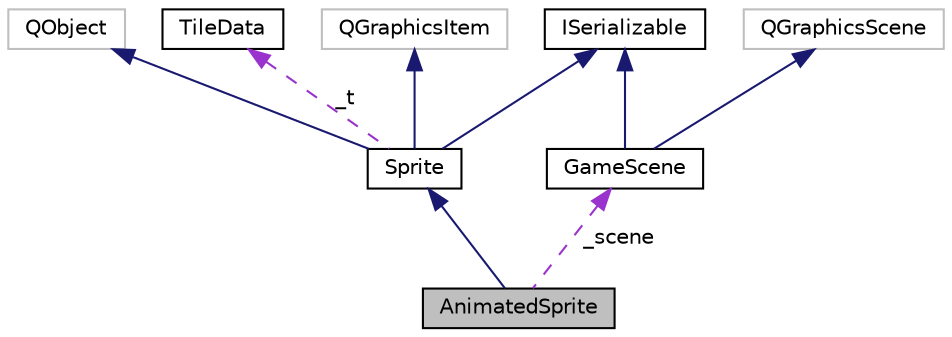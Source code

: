 digraph "AnimatedSprite"
{
 // LATEX_PDF_SIZE
  edge [fontname="Helvetica",fontsize="10",labelfontname="Helvetica",labelfontsize="10"];
  node [fontname="Helvetica",fontsize="10",shape=record];
  Node1 [label="AnimatedSprite",height=0.2,width=0.4,color="black", fillcolor="grey75", style="filled", fontcolor="black",tooltip=" "];
  Node2 -> Node1 [dir="back",color="midnightblue",fontsize="10",style="solid",fontname="Helvetica"];
  Node2 [label="Sprite",height=0.2,width=0.4,color="black", fillcolor="white", style="filled",URL="$classSprite.html",tooltip=" "];
  Node3 -> Node2 [dir="back",color="midnightblue",fontsize="10",style="solid",fontname="Helvetica"];
  Node3 [label="QObject",height=0.2,width=0.4,color="grey75", fillcolor="white", style="filled",tooltip=" "];
  Node4 -> Node2 [dir="back",color="midnightblue",fontsize="10",style="solid",fontname="Helvetica"];
  Node4 [label="QGraphicsItem",height=0.2,width=0.4,color="grey75", fillcolor="white", style="filled",tooltip=" "];
  Node5 -> Node2 [dir="back",color="midnightblue",fontsize="10",style="solid",fontname="Helvetica"];
  Node5 [label="ISerializable",height=0.2,width=0.4,color="black", fillcolor="white", style="filled",URL="$classISerializable.html",tooltip=" "];
  Node6 -> Node2 [dir="back",color="darkorchid3",fontsize="10",style="dashed",label=" _t" ,fontname="Helvetica"];
  Node6 [label="TileData",height=0.2,width=0.4,color="black", fillcolor="white", style="filled",URL="$structTileData.html",tooltip=" "];
  Node7 -> Node1 [dir="back",color="darkorchid3",fontsize="10",style="dashed",label=" _scene" ,fontname="Helvetica"];
  Node7 [label="GameScene",height=0.2,width=0.4,color="black", fillcolor="white", style="filled",URL="$classGameScene.html",tooltip=" "];
  Node8 -> Node7 [dir="back",color="midnightblue",fontsize="10",style="solid",fontname="Helvetica"];
  Node8 [label="QGraphicsScene",height=0.2,width=0.4,color="grey75", fillcolor="white", style="filled",tooltip=" "];
  Node5 -> Node7 [dir="back",color="midnightblue",fontsize="10",style="solid",fontname="Helvetica"];
}
